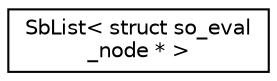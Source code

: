 digraph "Graphical Class Hierarchy"
{
 // LATEX_PDF_SIZE
  edge [fontname="Helvetica",fontsize="10",labelfontname="Helvetica",labelfontsize="10"];
  node [fontname="Helvetica",fontsize="10",shape=record];
  rankdir="LR";
  Node0 [label="SbList\< struct so_eval\l_node * \>",height=0.2,width=0.4,color="black", fillcolor="white", style="filled",URL="$classSbList.html",tooltip=" "];
}
